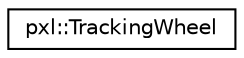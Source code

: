 digraph "Graphical Class Hierarchy"
{
 // LATEX_PDF_SIZE
  edge [fontname="Helvetica",fontsize="10",labelfontname="Helvetica",labelfontsize="10"];
  node [fontname="Helvetica",fontsize="10",shape=record];
  rankdir="LR";
  Node0 [label="pxl::TrackingWheel",height=0.2,width=0.4,color="black", fillcolor="white", style="filled",URL="$classpxl_1_1TrackingWheel.html",tooltip="Represents a tracking wheel used for measuring distance traveled by a robot."];
}
